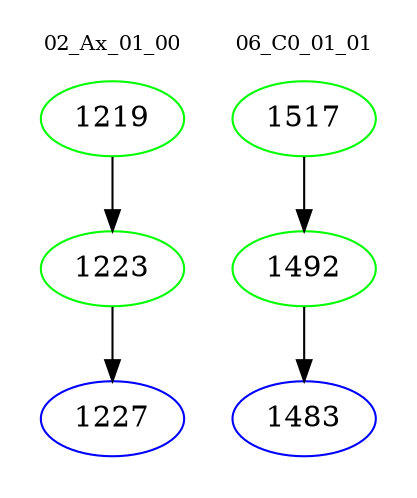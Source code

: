 digraph{
subgraph cluster_0 {
color = white
label = "02_Ax_01_00";
fontsize=10;
T0_1219 [label="1219", color="green"]
T0_1219 -> T0_1223 [color="black"]
T0_1223 [label="1223", color="green"]
T0_1223 -> T0_1227 [color="black"]
T0_1227 [label="1227", color="blue"]
}
subgraph cluster_1 {
color = white
label = "06_C0_01_01";
fontsize=10;
T1_1517 [label="1517", color="green"]
T1_1517 -> T1_1492 [color="black"]
T1_1492 [label="1492", color="green"]
T1_1492 -> T1_1483 [color="black"]
T1_1483 [label="1483", color="blue"]
}
}
